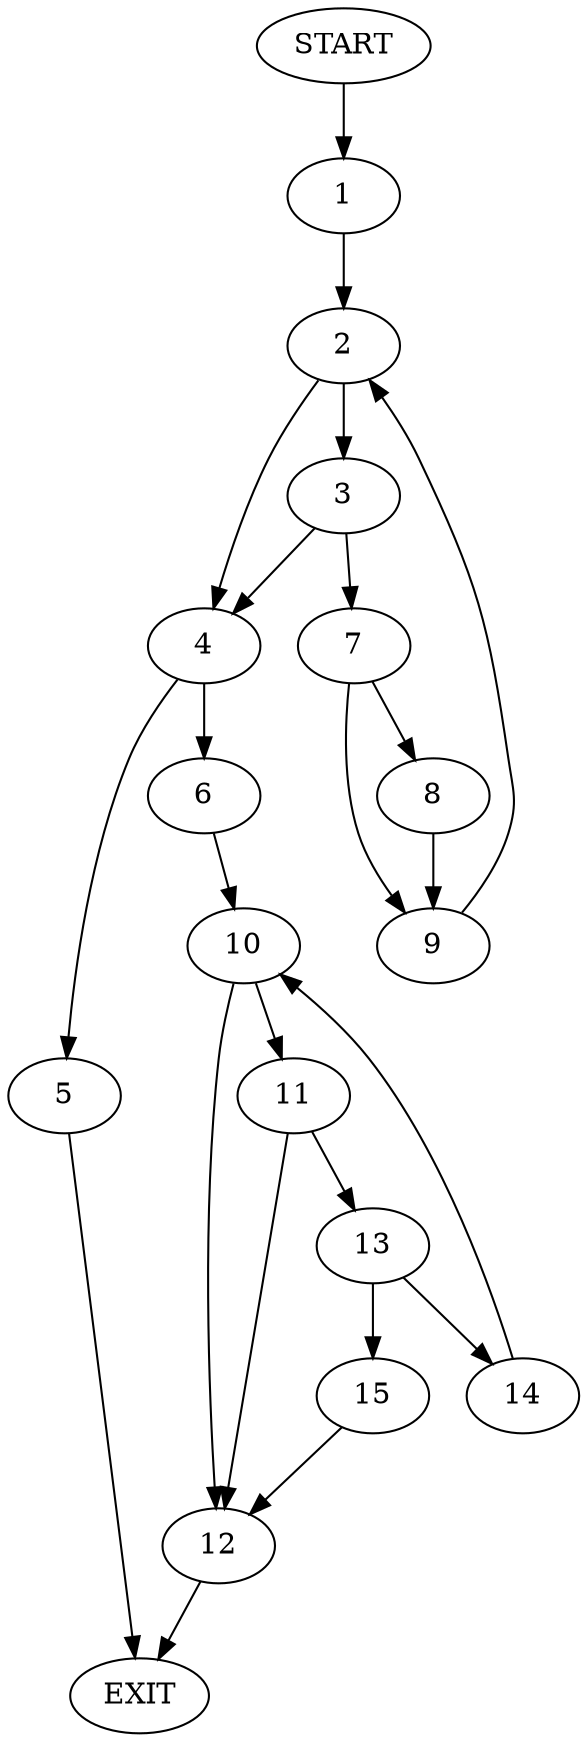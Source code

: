 digraph {
0 [label="START"]
16 [label="EXIT"]
0 -> 1
1 -> 2
2 -> 3
2 -> 4
4 -> 5
4 -> 6
3 -> 7
3 -> 4
7 -> 8
7 -> 9
8 -> 9
9 -> 2
5 -> 16
6 -> 10
10 -> 11
10 -> 12
11 -> 13
11 -> 12
12 -> 16
13 -> 14
13 -> 15
14 -> 10
15 -> 12
}
